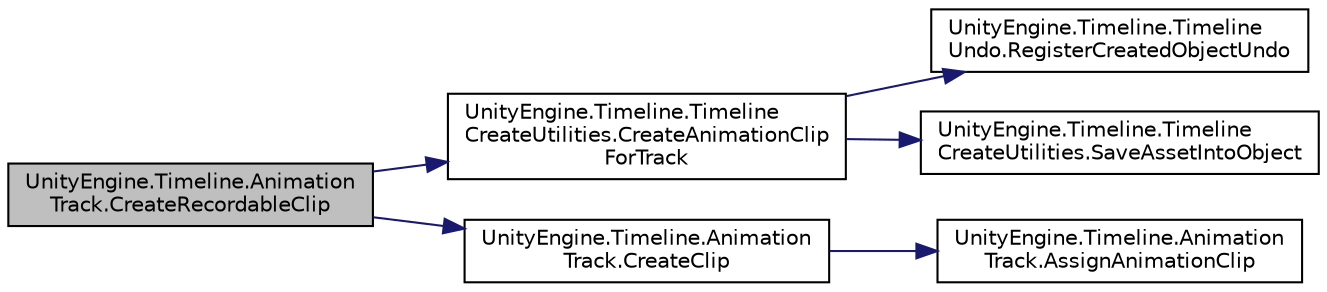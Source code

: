 digraph "UnityEngine.Timeline.AnimationTrack.CreateRecordableClip"
{
 // LATEX_PDF_SIZE
  edge [fontname="Helvetica",fontsize="10",labelfontname="Helvetica",labelfontsize="10"];
  node [fontname="Helvetica",fontsize="10",shape=record];
  rankdir="LR";
  Node1 [label="UnityEngine.Timeline.Animation\lTrack.CreateRecordableClip",height=0.2,width=0.4,color="black", fillcolor="grey75", style="filled", fontcolor="black",tooltip="Creates a TimelineClip, AnimationPlayableAsset and an AnimationClip. Use this clip to record in a tim..."];
  Node1 -> Node2 [color="midnightblue",fontsize="10",style="solid",fontname="Helvetica"];
  Node2 [label="UnityEngine.Timeline.Timeline\lCreateUtilities.CreateAnimationClip\lForTrack",height=0.2,width=0.4,color="black", fillcolor="white", style="filled",URL="$class_unity_engine_1_1_timeline_1_1_timeline_create_utilities.html#a26d5ea9930b97e5a37098ff809adc52b",tooltip=" "];
  Node2 -> Node3 [color="midnightblue",fontsize="10",style="solid",fontname="Helvetica"];
  Node3 [label="UnityEngine.Timeline.Timeline\lUndo.RegisterCreatedObjectUndo",height=0.2,width=0.4,color="black", fillcolor="white", style="filled",URL="$class_unity_engine_1_1_timeline_1_1_timeline_undo.html#a00de6f820def7986ea36db84a4628f5e",tooltip=" "];
  Node2 -> Node4 [color="midnightblue",fontsize="10",style="solid",fontname="Helvetica"];
  Node4 [label="UnityEngine.Timeline.Timeline\lCreateUtilities.SaveAssetIntoObject",height=0.2,width=0.4,color="black", fillcolor="white", style="filled",URL="$class_unity_engine_1_1_timeline_1_1_timeline_create_utilities.html#a300b80877333ea7d68623ae21361fba2",tooltip=" "];
  Node1 -> Node5 [color="midnightblue",fontsize="10",style="solid",fontname="Helvetica"];
  Node5 [label="UnityEngine.Timeline.Animation\lTrack.CreateClip",height=0.2,width=0.4,color="black", fillcolor="white", style="filled",URL="$class_unity_engine_1_1_timeline_1_1_animation_track.html#aefc9321cfccc75e488a4ea6cc7a8a9ae",tooltip="Creates a TimelineClip on this track that uses an AnimationClip."];
  Node5 -> Node6 [color="midnightblue",fontsize="10",style="solid",fontname="Helvetica"];
  Node6 [label="UnityEngine.Timeline.Animation\lTrack.AssignAnimationClip",height=0.2,width=0.4,color="black", fillcolor="white", style="filled",URL="$class_unity_engine_1_1_timeline_1_1_animation_track.html#a2d9b4e5233b462910ce1b6c235128716",tooltip=" "];
}
